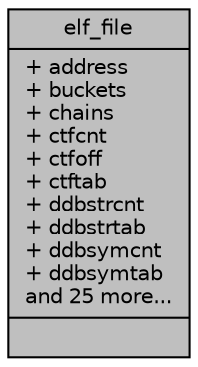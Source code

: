 digraph "elf_file"
{
 // LATEX_PDF_SIZE
  edge [fontname="Helvetica",fontsize="10",labelfontname="Helvetica",labelfontsize="10"];
  node [fontname="Helvetica",fontsize="10",shape=record];
  Node1 [label="{elf_file\n|+ address\l+ buckets\l+ chains\l+ ctfcnt\l+ ctfoff\l+ ctftab\l+ ddbstrcnt\l+ ddbstrtab\l+ ddbsymcnt\l+ ddbsymtab\land 25 more...\l|}",height=0.2,width=0.4,color="black", fillcolor="grey75", style="filled", fontcolor="black",tooltip=" "];
}
